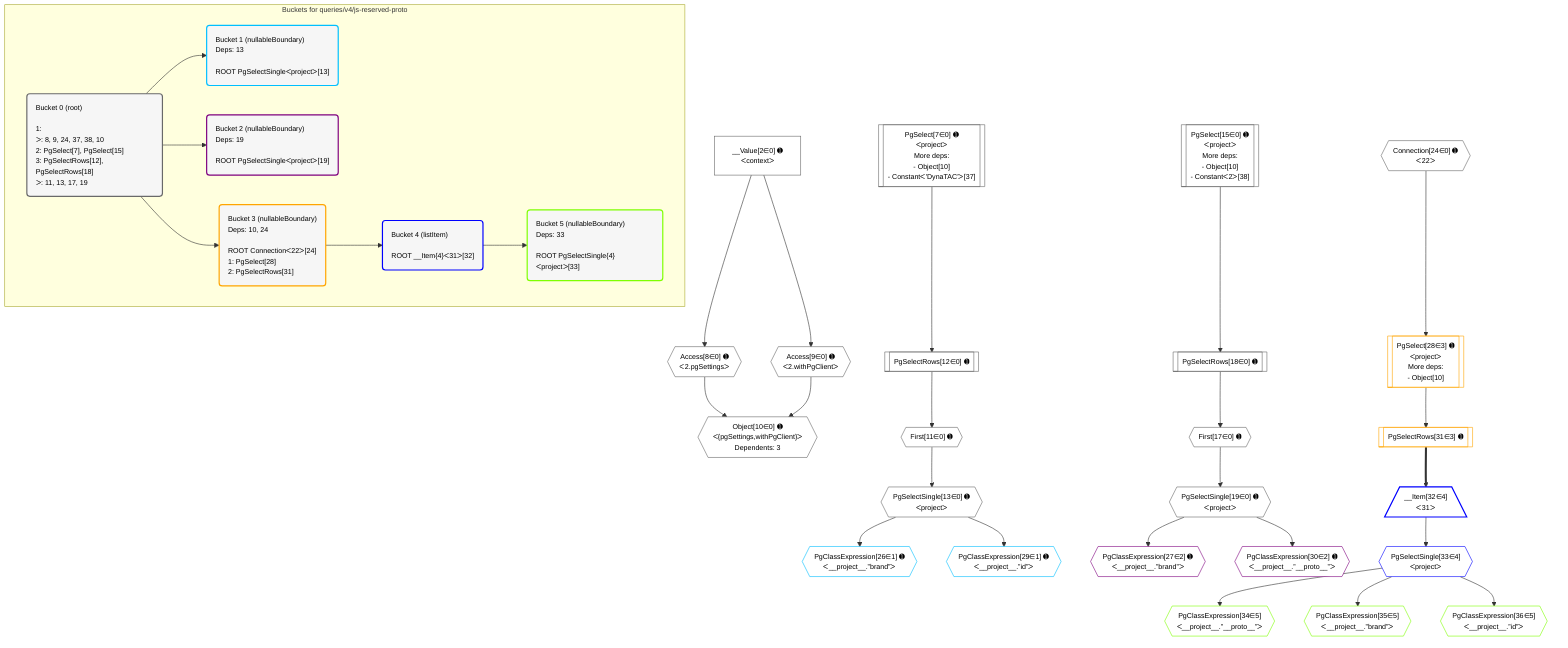 %%{init: {'themeVariables': { 'fontSize': '12px'}}}%%
graph TD
    classDef path fill:#eee,stroke:#000,color:#000
    classDef plan fill:#fff,stroke-width:1px,color:#000
    classDef itemplan fill:#fff,stroke-width:2px,color:#000
    classDef unbatchedplan fill:#dff,stroke-width:1px,color:#000
    classDef sideeffectplan fill:#fcc,stroke-width:2px,color:#000
    classDef bucket fill:#f6f6f6,color:#000,stroke-width:2px,text-align:left

    subgraph "Buckets for queries/v4/js-reserved-proto"
    Bucket0("Bucket 0 (root)<br /><br />1: <br />ᐳ: 8, 9, 24, 37, 38, 10<br />2: PgSelect[7], PgSelect[15]<br />3: PgSelectRows[12], PgSelectRows[18]<br />ᐳ: 11, 13, 17, 19"):::bucket
    Bucket1("Bucket 1 (nullableBoundary)<br />Deps: 13<br /><br />ROOT PgSelectSingleᐸprojectᐳ[13]"):::bucket
    Bucket2("Bucket 2 (nullableBoundary)<br />Deps: 19<br /><br />ROOT PgSelectSingleᐸprojectᐳ[19]"):::bucket
    Bucket3("Bucket 3 (nullableBoundary)<br />Deps: 10, 24<br /><br />ROOT Connectionᐸ22ᐳ[24]<br />1: PgSelect[28]<br />2: PgSelectRows[31]"):::bucket
    Bucket4("Bucket 4 (listItem)<br /><br />ROOT __Item{4}ᐸ31ᐳ[32]"):::bucket
    Bucket5("Bucket 5 (nullableBoundary)<br />Deps: 33<br /><br />ROOT PgSelectSingle{4}ᐸprojectᐳ[33]"):::bucket
    end
    Bucket0 --> Bucket1 & Bucket2 & Bucket3
    Bucket3 --> Bucket4
    Bucket4 --> Bucket5

    %% plan dependencies
    PgSelect7[["PgSelect[7∈0] ➊<br />ᐸprojectᐳ<br />More deps:<br />- Object[10]<br />- Constantᐸ'DynaTAC'ᐳ[37]"]]:::plan
    Object10{{"Object[10∈0] ➊<br />ᐸ{pgSettings,withPgClient}ᐳ<br />Dependents: 3"}}:::plan
    Access8{{"Access[8∈0] ➊<br />ᐸ2.pgSettingsᐳ"}}:::plan
    Access9{{"Access[9∈0] ➊<br />ᐸ2.withPgClientᐳ"}}:::plan
    Access8 & Access9 --> Object10
    PgSelect15[["PgSelect[15∈0] ➊<br />ᐸprojectᐳ<br />More deps:<br />- Object[10]<br />- Constantᐸ2ᐳ[38]"]]:::plan
    __Value2["__Value[2∈0] ➊<br />ᐸcontextᐳ"]:::plan
    __Value2 --> Access8
    __Value2 --> Access9
    First11{{"First[11∈0] ➊"}}:::plan
    PgSelectRows12[["PgSelectRows[12∈0] ➊"]]:::plan
    PgSelectRows12 --> First11
    PgSelect7 --> PgSelectRows12
    PgSelectSingle13{{"PgSelectSingle[13∈0] ➊<br />ᐸprojectᐳ"}}:::plan
    First11 --> PgSelectSingle13
    First17{{"First[17∈0] ➊"}}:::plan
    PgSelectRows18[["PgSelectRows[18∈0] ➊"]]:::plan
    PgSelectRows18 --> First17
    PgSelect15 --> PgSelectRows18
    PgSelectSingle19{{"PgSelectSingle[19∈0] ➊<br />ᐸprojectᐳ"}}:::plan
    First17 --> PgSelectSingle19
    Connection24{{"Connection[24∈0] ➊<br />ᐸ22ᐳ"}}:::plan
    PgClassExpression26{{"PgClassExpression[26∈1] ➊<br />ᐸ__project__.”brand”ᐳ"}}:::plan
    PgSelectSingle13 --> PgClassExpression26
    PgClassExpression29{{"PgClassExpression[29∈1] ➊<br />ᐸ__project__.”id”ᐳ"}}:::plan
    PgSelectSingle13 --> PgClassExpression29
    PgClassExpression27{{"PgClassExpression[27∈2] ➊<br />ᐸ__project__.”brand”ᐳ"}}:::plan
    PgSelectSingle19 --> PgClassExpression27
    PgClassExpression30{{"PgClassExpression[30∈2] ➊<br />ᐸ__project__.”__proto__”ᐳ"}}:::plan
    PgSelectSingle19 --> PgClassExpression30
    PgSelect28[["PgSelect[28∈3] ➊<br />ᐸprojectᐳ<br />More deps:<br />- Object[10]"]]:::plan
    Connection24 --> PgSelect28
    PgSelectRows31[["PgSelectRows[31∈3] ➊"]]:::plan
    PgSelect28 --> PgSelectRows31
    __Item32[/"__Item[32∈4]<br />ᐸ31ᐳ"\]:::itemplan
    PgSelectRows31 ==> __Item32
    PgSelectSingle33{{"PgSelectSingle[33∈4]<br />ᐸprojectᐳ"}}:::plan
    __Item32 --> PgSelectSingle33
    PgClassExpression34{{"PgClassExpression[34∈5]<br />ᐸ__project__.”__proto__”ᐳ"}}:::plan
    PgSelectSingle33 --> PgClassExpression34
    PgClassExpression35{{"PgClassExpression[35∈5]<br />ᐸ__project__.”brand”ᐳ"}}:::plan
    PgSelectSingle33 --> PgClassExpression35
    PgClassExpression36{{"PgClassExpression[36∈5]<br />ᐸ__project__.”id”ᐳ"}}:::plan
    PgSelectSingle33 --> PgClassExpression36

    %% define steps
    classDef bucket0 stroke:#696969
    class Bucket0,__Value2,PgSelect7,Access8,Access9,Object10,First11,PgSelectRows12,PgSelectSingle13,PgSelect15,First17,PgSelectRows18,PgSelectSingle19,Connection24 bucket0
    classDef bucket1 stroke:#00bfff
    class Bucket1,PgClassExpression26,PgClassExpression29 bucket1
    classDef bucket2 stroke:#7f007f
    class Bucket2,PgClassExpression27,PgClassExpression30 bucket2
    classDef bucket3 stroke:#ffa500
    class Bucket3,PgSelect28,PgSelectRows31 bucket3
    classDef bucket4 stroke:#0000ff
    class Bucket4,__Item32,PgSelectSingle33 bucket4
    classDef bucket5 stroke:#7fff00
    class Bucket5,PgClassExpression34,PgClassExpression35,PgClassExpression36 bucket5